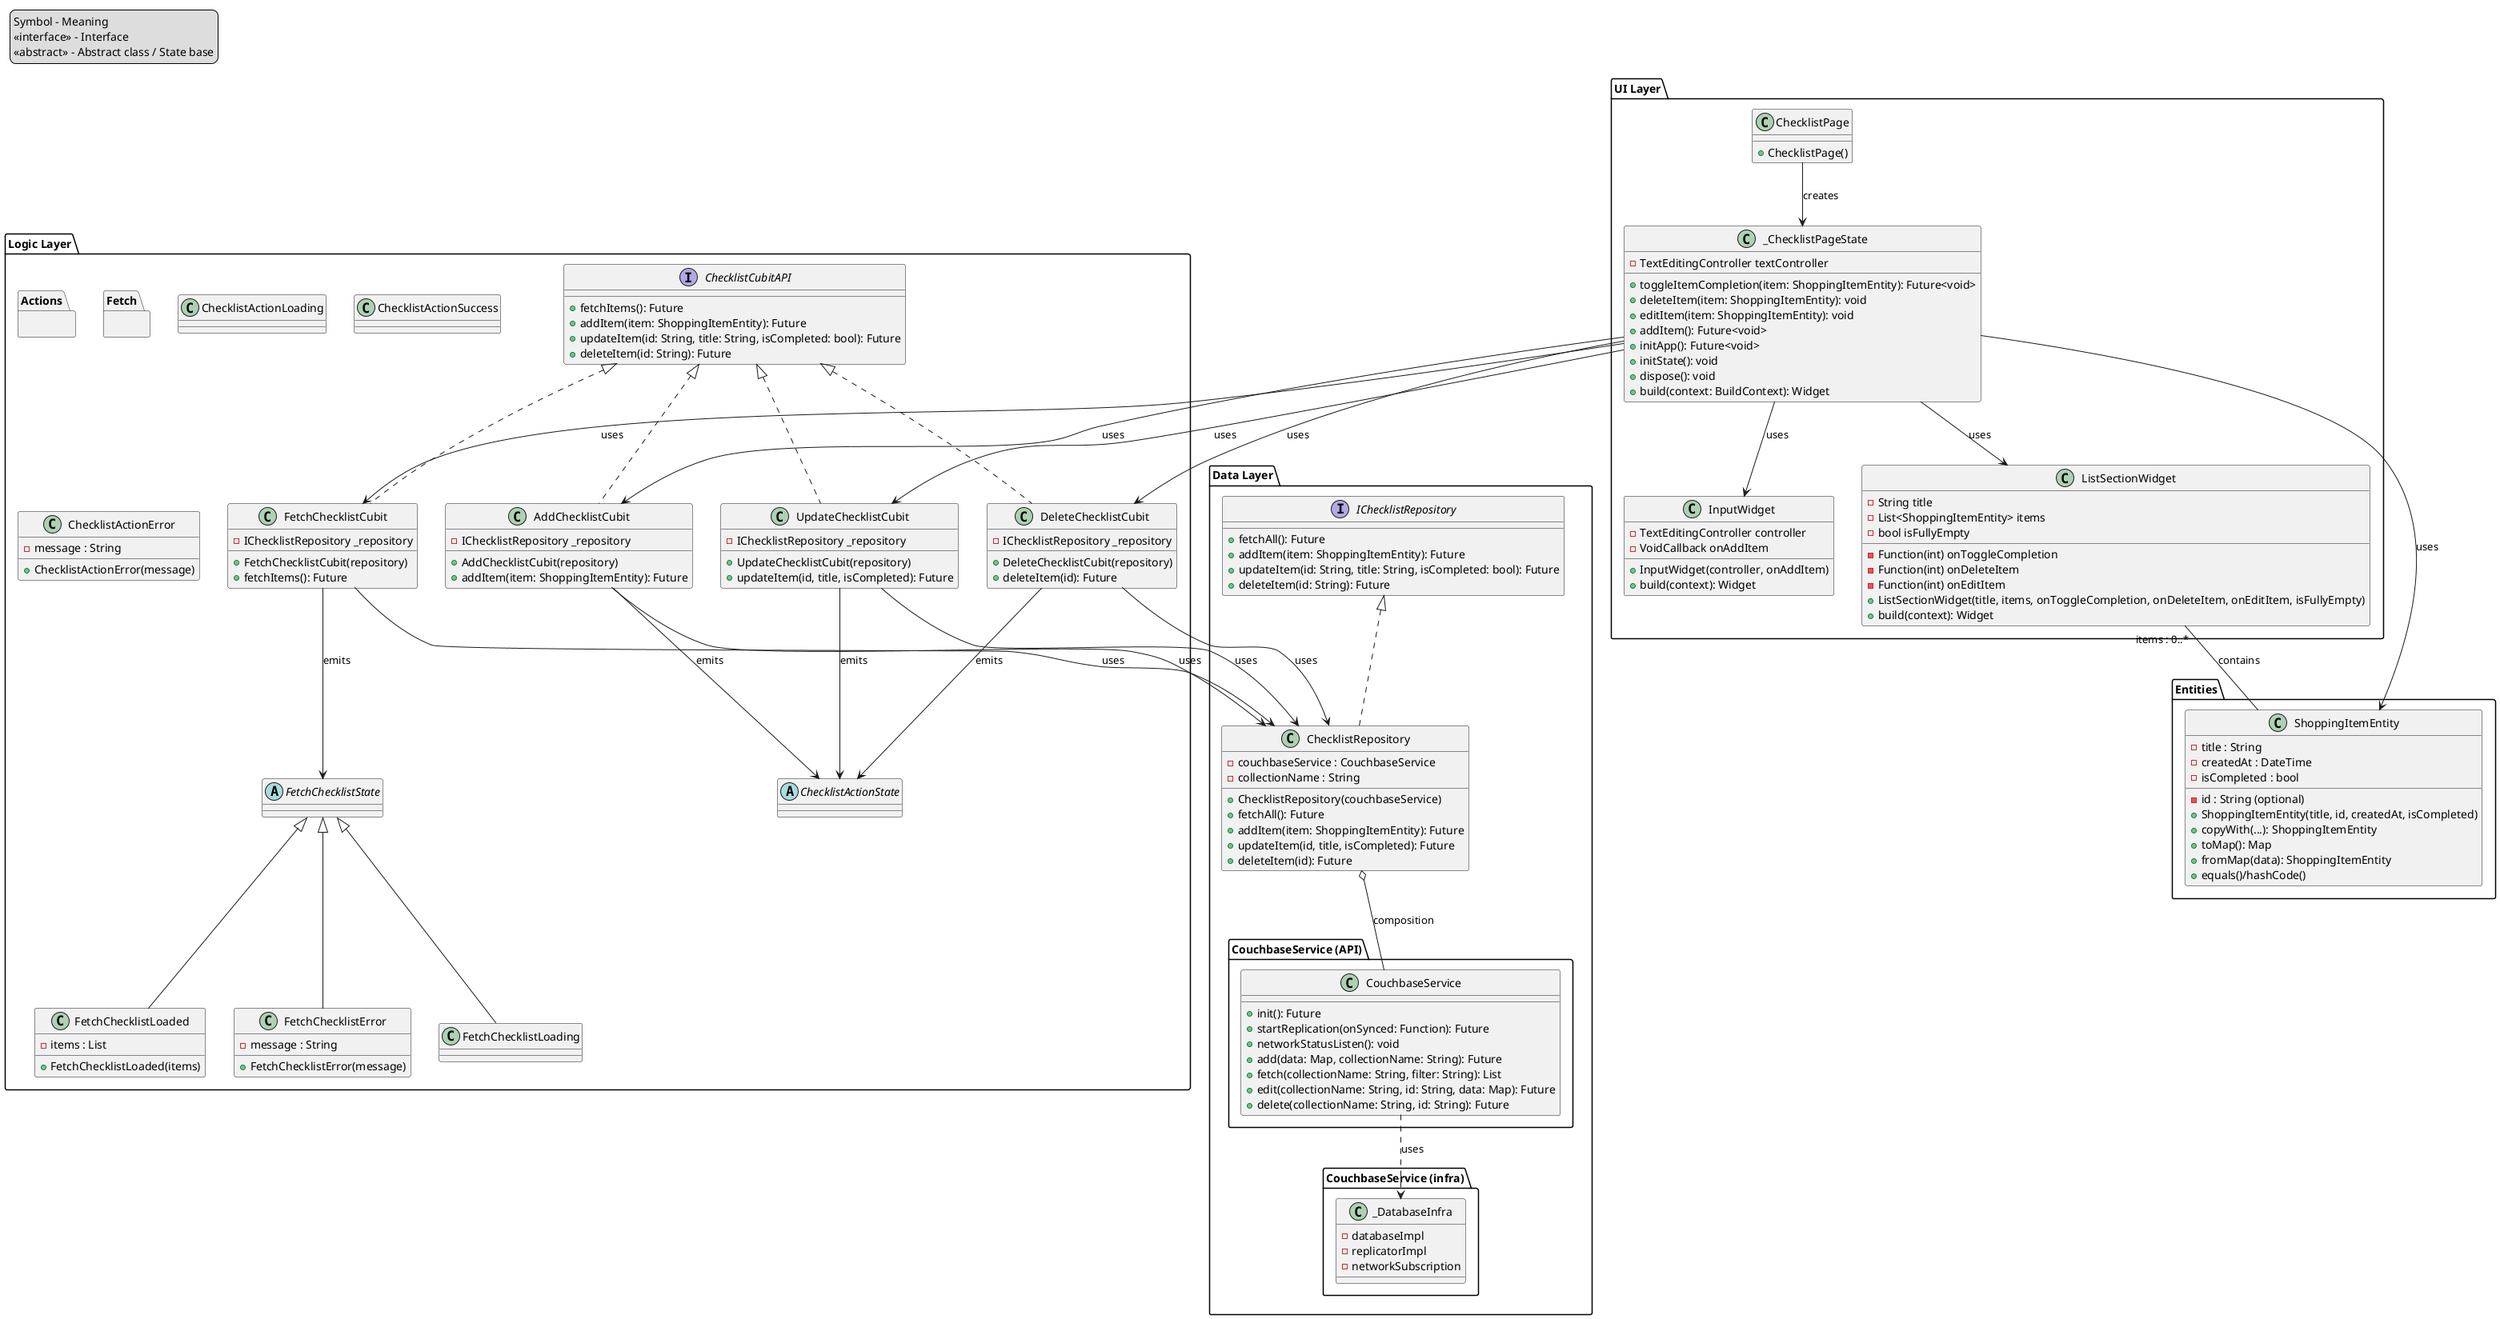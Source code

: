 @startuml ChecklistPage Class Diagram v2
' Legend (simple format for compatibility)
legend top left
  Symbol - Meaning
  «interface» - Interface
  «abstract» - Abstract class / State base
endlegend

package "UI Layer" as UI {
  class ChecklistPage {
    +ChecklistPage()
  }

  class _ChecklistPageState {
    -TextEditingController textController
    +toggleItemCompletion(item: ShoppingItemEntity): Future<void>
    +deleteItem(item: ShoppingItemEntity): void
    +editItem(item: ShoppingItemEntity): void
    +addItem(): Future<void>
    +initApp(): Future<void>
    +initState(): void
    +dispose(): void
    +build(context: BuildContext): Widget
  }

  ChecklistPage --> _ChecklistPageState : creates

  class InputWidget {
    -TextEditingController controller
    -VoidCallback onAddItem
    +InputWidget(controller, onAddItem)
    +build(context): Widget
  }

  class ListSectionWidget {
    -String title
    -List<ShoppingItemEntity> items
    -Function(int) onToggleCompletion
    -Function(int) onDeleteItem
    -Function(int) onEditItem
    -bool isFullyEmpty
    +ListSectionWidget(title, items, onToggleCompletion, onDeleteItem, onEditItem, isFullyEmpty)
    +build(context): Widget
  }

  _ChecklistPageState --> InputWidget : uses
  _ChecklistPageState --> ListSectionWidget : uses
}

package "Logic Layer" as Logic {
  ' Option: unified cubit suggested
  interface ChecklistCubitAPI {
    +fetchItems(): Future
    +addItem(item: ShoppingItemEntity): Future
    +updateItem(id: String, title: String, isCompleted: bool): Future
    +deleteItem(id: String): Future
  }

  class FetchChecklistCubit {
    -IChecklistRepository _repository
    +FetchChecklistCubit(repository)
    +fetchItems(): Future
  }

  class AddChecklistCubit {
    -IChecklistRepository _repository
    +AddChecklistCubit(repository)
    +addItem(item: ShoppingItemEntity): Future
  }

  class UpdateChecklistCubit {
    -IChecklistRepository _repository
    +UpdateChecklistCubit(repository)
    +updateItem(id, title, isCompleted): Future
  }

  class DeleteChecklistCubit {
    -IChecklistRepository _repository
    +DeleteChecklistCubit(repository)
    +deleteItem(id): Future
  }

  _ChecklistPageState --> FetchChecklistCubit : uses
  _ChecklistPageState --> AddChecklistCubit : uses
  _ChecklistPageState --> UpdateChecklistCubit : uses
  _ChecklistPageState --> DeleteChecklistCubit : uses

  ' States for actions (Add/Update/Delete) - modeled
  abstract class FetchChecklistState

  class FetchChecklistLoading
  class FetchChecklistLoaded {
    -items : List
    +FetchChecklistLoaded(items)
  }
  class FetchChecklistError {
    -message : String
    +FetchChecklistError(message)
  }

  FetchChecklistState <|-- FetchChecklistLoading
  FetchChecklistState <|-- FetchChecklistLoaded
  FetchChecklistState <|-- FetchChecklistError

  ' Action states for Add/Update/Delete
  abstract class ChecklistActionState
  class ChecklistActionLoading
  class ChecklistActionSuccess
  class ChecklistActionError {
    -message : String
    +ChecklistActionError(message)
  }

  ' Grouping cubits with their states visually
  package "Fetch" {
    FetchChecklistCubit --> FetchChecklistState : emits
  }
  package "Actions" {
    AddChecklistCubit --> ChecklistActionState : emits
    UpdateChecklistCubit --> ChecklistActionState : emits
    DeleteChecklistCubit --> ChecklistActionState : emits
  }
}

package "Data Layer" as Data {
  ' Interface for repository
  interface IChecklistRepository {
    +fetchAll(): Future
    +addItem(item: ShoppingItemEntity): Future
    +updateItem(id: String, title: String, isCompleted: bool): Future
    +deleteItem(id: String): Future
  }

  class ChecklistRepository {
    -couchbaseService : CouchbaseService
    -collectionName : String
    +ChecklistRepository(couchbaseService)
    +fetchAll(): Future
    +addItem(item: ShoppingItemEntity): Future
    +updateItem(id, title, isCompleted): Future
    +deleteItem(id): Future
  }

  IChecklistRepository <|.. ChecklistRepository

  ' Couchbase service public API vs infra
  package "CouchbaseService (API)" as CBAPI {
    class CouchbaseService {
      +init(): Future
      +startReplication(onSynced: Function): Future
      +networkStatusListen(): void
      +add(data: Map, collectionName: String): Future
      +fetch(collectionName: String, filter: String): List
      +edit(collectionName: String, id: String, data: Map): Future
      +delete(collectionName: String, id: String): Future
    }
  }

  package "CouchbaseService (infra)" as CBInfra {
    class _DatabaseInfra {
      -databaseImpl
      -replicatorImpl
      -networkSubscription
    }
  }

  ChecklistRepository o-- CouchbaseService : composition
  CouchbaseService ..> _DatabaseInfra : uses

  FetchChecklistCubit --> ChecklistRepository : uses
  AddChecklistCubit --> ChecklistRepository : uses
  UpdateChecklistCubit --> ChecklistRepository : uses
  DeleteChecklistCubit --> ChecklistRepository : uses
}

package "Entities" as Entities {
  class ShoppingItemEntity {
    -id : String (optional)
    -title : String
    -createdAt : DateTime
    -isCompleted : bool
    +ShoppingItemEntity(title, id, createdAt, isCompleted)
    +copyWith(...): ShoppingItemEntity
    +toMap(): Map
    +fromMap(data): ShoppingItemEntity
    +equals()/hashCode()
  }
}

' multiplicities
ListSectionWidget "items : 0..*" -- ShoppingItemEntity : contains
_ChecklistPageState --> ShoppingItemEntity : uses

' Suggestion: optional unified cubit
ChecklistCubitAPI <|.. FetchChecklistCubit
ChecklistCubitAPI <|.. AddChecklistCubit
ChecklistCubitAPI <|.. UpdateChecklistCubit
ChecklistCubitAPI <|.. DeleteChecklistCubit

@enduml
